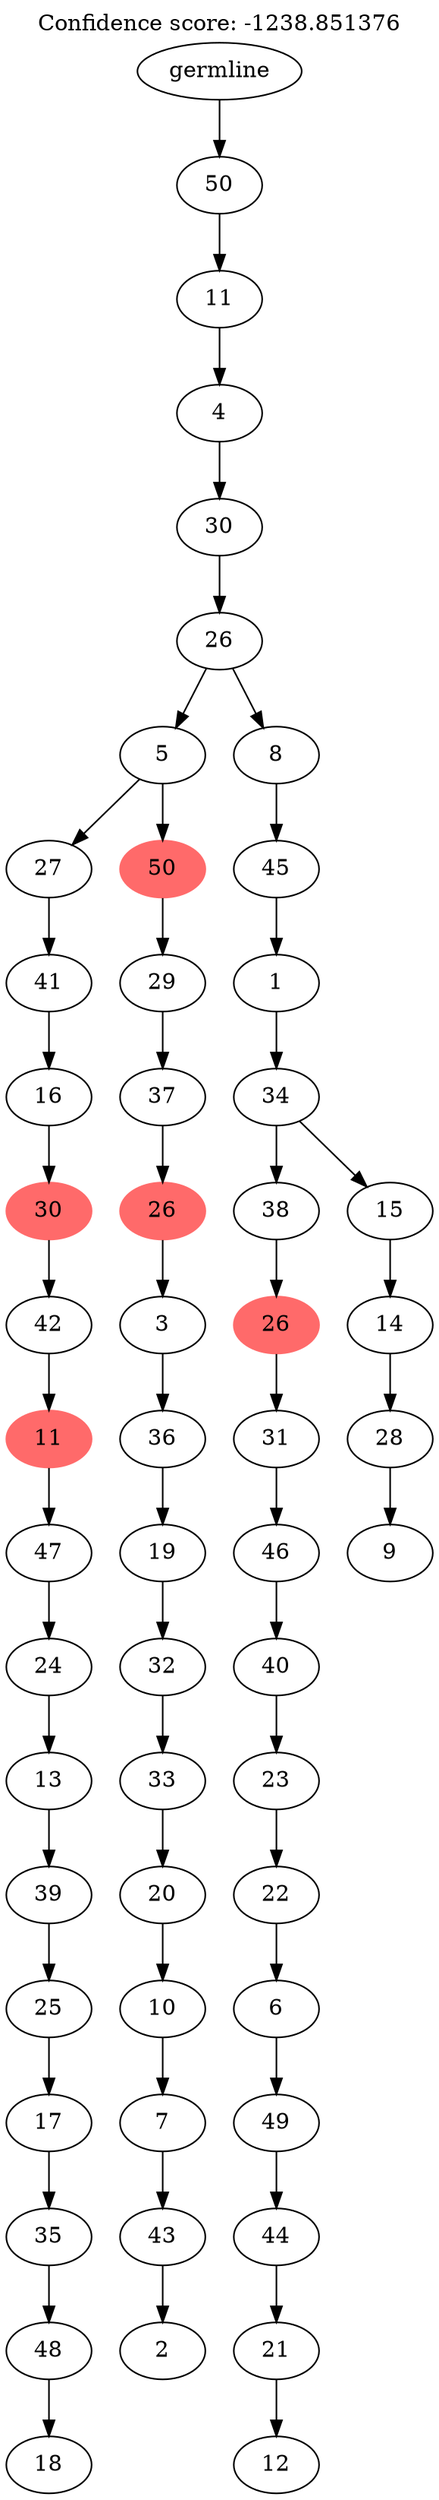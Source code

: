 digraph g {
	"54" -> "55";
	"55" [label="18"];
	"53" -> "54";
	"54" [label="48"];
	"52" -> "53";
	"53" [label="35"];
	"51" -> "52";
	"52" [label="17"];
	"50" -> "51";
	"51" [label="25"];
	"49" -> "50";
	"50" [label="39"];
	"48" -> "49";
	"49" [label="13"];
	"47" -> "48";
	"48" [label="24"];
	"46" -> "47";
	"47" [label="47"];
	"45" -> "46";
	"46" [color=indianred1, style=filled, label="11"];
	"44" -> "45";
	"45" [label="42"];
	"43" -> "44";
	"44" [color=indianred1, style=filled, label="30"];
	"42" -> "43";
	"43" [label="16"];
	"41" -> "42";
	"42" [label="41"];
	"39" -> "40";
	"40" [label="2"];
	"38" -> "39";
	"39" [label="43"];
	"37" -> "38";
	"38" [label="7"];
	"36" -> "37";
	"37" [label="10"];
	"35" -> "36";
	"36" [label="20"];
	"34" -> "35";
	"35" [label="33"];
	"33" -> "34";
	"34" [label="32"];
	"32" -> "33";
	"33" [label="19"];
	"31" -> "32";
	"32" [label="36"];
	"30" -> "31";
	"31" [label="3"];
	"29" -> "30";
	"30" [color=indianred1, style=filled, label="26"];
	"28" -> "29";
	"29" [label="37"];
	"27" -> "28";
	"28" [label="29"];
	"26" -> "27";
	"27" [color=indianred1, style=filled, label="50"];
	"26" -> "41";
	"41" [label="27"];
	"24" -> "25";
	"25" [label="12"];
	"23" -> "24";
	"24" [label="21"];
	"22" -> "23";
	"23" [label="44"];
	"21" -> "22";
	"22" [label="49"];
	"20" -> "21";
	"21" [label="6"];
	"19" -> "20";
	"20" [label="22"];
	"18" -> "19";
	"19" [label="23"];
	"17" -> "18";
	"18" [label="40"];
	"16" -> "17";
	"17" [label="46"];
	"15" -> "16";
	"16" [label="31"];
	"14" -> "15";
	"15" [color=indianred1, style=filled, label="26"];
	"12" -> "13";
	"13" [label="9"];
	"11" -> "12";
	"12" [label="28"];
	"10" -> "11";
	"11" [label="14"];
	"9" -> "10";
	"10" [label="15"];
	"9" -> "14";
	"14" [label="38"];
	"8" -> "9";
	"9" [label="34"];
	"7" -> "8";
	"8" [label="1"];
	"6" -> "7";
	"7" [label="45"];
	"5" -> "6";
	"6" [label="8"];
	"5" -> "26";
	"26" [label="5"];
	"4" -> "5";
	"5" [label="26"];
	"3" -> "4";
	"4" [label="30"];
	"2" -> "3";
	"3" [label="4"];
	"1" -> "2";
	"2" [label="11"];
	"0" -> "1";
	"1" [label="50"];
	"0" [label="germline"];
	labelloc="t";
	label="Confidence score: -1238.851376";
}

